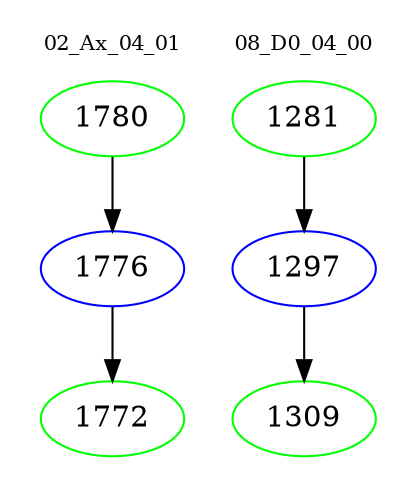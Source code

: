 digraph{
subgraph cluster_0 {
color = white
label = "02_Ax_04_01";
fontsize=10;
T0_1780 [label="1780", color="green"]
T0_1780 -> T0_1776 [color="black"]
T0_1776 [label="1776", color="blue"]
T0_1776 -> T0_1772 [color="black"]
T0_1772 [label="1772", color="green"]
}
subgraph cluster_1 {
color = white
label = "08_D0_04_00";
fontsize=10;
T1_1281 [label="1281", color="green"]
T1_1281 -> T1_1297 [color="black"]
T1_1297 [label="1297", color="blue"]
T1_1297 -> T1_1309 [color="black"]
T1_1309 [label="1309", color="green"]
}
}
